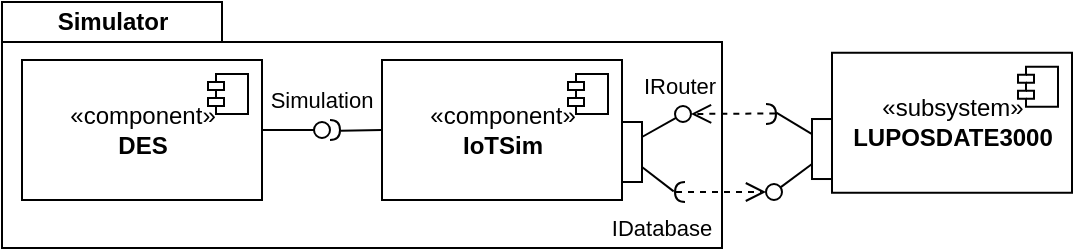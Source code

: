 <mxfile version="14.5.1" type="device" pages="4"><diagram id="QchpFLUET29khB4tydZ0" name="cmp"><mxGraphModel dx="1038" dy="-220" grid="1" gridSize="10" guides="1" tooltips="1" connect="1" arrows="1" fold="1" page="1" pageScale="1" pageWidth="1169" pageHeight="827" math="0" shadow="0"><root><mxCell id="0"/><mxCell id="1" parent="0"/><mxCell id="oQ5P5hAh44CUON_gWv57-53" value="Simulator" style="shape=folder;fontStyle=1;tabWidth=110;tabHeight=20;tabPosition=left;html=1;boundedLbl=1;labelInHeader=1;container=1;collapsible=0;recursiveResize=0;" parent="1" vertex="1"><mxGeometry x="50" y="827" width="360" height="123" as="geometry"/></mxCell><mxCell id="oQ5P5hAh44CUON_gWv57-13" value="«component»&lt;br&gt;&lt;b&gt;DES&lt;/b&gt;" style="html=1;dropTarget=0;" parent="oQ5P5hAh44CUON_gWv57-53" vertex="1"><mxGeometry x="10" y="29" width="120" height="70" as="geometry"/></mxCell><mxCell id="oQ5P5hAh44CUON_gWv57-14" value="" style="shape=module;jettyWidth=8;jettyHeight=4;" parent="oQ5P5hAh44CUON_gWv57-13" vertex="1"><mxGeometry x="1" width="20" height="20" relative="1" as="geometry"><mxPoint x="-27" y="7" as="offset"/></mxGeometry></mxCell><mxCell id="oQ5P5hAh44CUON_gWv57-48" value="" style="ellipse;html=1;fontSize=11;align=center;fillColor=none;points=[];aspect=fixed;resizable=0;verticalAlign=bottom;labelPosition=center;verticalLabelPosition=top;flipH=1;" parent="oQ5P5hAh44CUON_gWv57-53" vertex="1"><mxGeometry x="156" y="60" width="8" height="8" as="geometry"/></mxCell><mxCell id="oQ5P5hAh44CUON_gWv57-47" value="" style="endArrow=none;html=1;rounded=0;align=center;verticalAlign=top;endFill=0;labelBackgroundColor=none;endSize=2;fontSize=11;" parent="oQ5P5hAh44CUON_gWv57-53" source="oQ5P5hAh44CUON_gWv57-13" target="oQ5P5hAh44CUON_gWv57-48" edge="1"><mxGeometry relative="1" as="geometry"><mxPoint x="350" y="423" as="sourcePoint"/></mxGeometry></mxCell><mxCell id="oQ5P5hAh44CUON_gWv57-51" value="" style="shape=requiredInterface;html=1;fontSize=11;align=center;fillColor=none;points=[];aspect=fixed;resizable=0;verticalAlign=bottom;labelPosition=center;verticalLabelPosition=top;flipH=1;rotation=-180;" parent="oQ5P5hAh44CUON_gWv57-53" vertex="1"><mxGeometry x="164" y="59" width="5" height="10" as="geometry"/></mxCell><mxCell id="oQ5P5hAh44CUON_gWv57-50" value="" style="endArrow=none;html=1;rounded=0;align=center;verticalAlign=top;endFill=0;labelBackgroundColor=none;endSize=2;fontSize=11;exitX=0;exitY=0.5;exitDx=0;exitDy=0;entryX=1.067;entryY=0.467;entryDx=0;entryDy=0;entryPerimeter=0;" parent="oQ5P5hAh44CUON_gWv57-53" source="oQ5P5hAh44CUON_gWv57-15" target="oQ5P5hAh44CUON_gWv57-51" edge="1"><mxGeometry relative="1" as="geometry"><mxPoint x="320" y="503" as="sourcePoint"/><mxPoint x="190" y="296" as="targetPoint"/></mxGeometry></mxCell><mxCell id="oQ5P5hAh44CUON_gWv57-28" value="Simulation" style="text;html=1;strokeColor=none;fillColor=none;align=center;verticalAlign=middle;whiteSpace=wrap;rounded=0;fontSize=11;" parent="oQ5P5hAh44CUON_gWv57-53" vertex="1"><mxGeometry x="140" y="39" width="40" height="20" as="geometry"/></mxCell><mxCell id="oQ5P5hAh44CUON_gWv57-45" value="" style="group" parent="oQ5P5hAh44CUON_gWv57-53" vertex="1" connectable="0"><mxGeometry x="190" y="29" width="130" height="70" as="geometry"/></mxCell><mxCell id="oQ5P5hAh44CUON_gWv57-15" value="«component»&lt;br&gt;&lt;b&gt;IoTSim&lt;/b&gt;" style="html=1;dropTarget=0;" parent="oQ5P5hAh44CUON_gWv57-45" vertex="1"><mxGeometry width="120" height="70" as="geometry"/></mxCell><mxCell id="oQ5P5hAh44CUON_gWv57-16" value="" style="shape=module;jettyWidth=8;jettyHeight=4;" parent="oQ5P5hAh44CUON_gWv57-15" vertex="1"><mxGeometry x="1" width="20" height="20" relative="1" as="geometry"><mxPoint x="-27" y="7" as="offset"/></mxGeometry></mxCell><mxCell id="oQ5P5hAh44CUON_gWv57-63" value="" style="fontStyle=0;labelPosition=right;verticalLabelPosition=middle;align=left;verticalAlign=middle;spacingLeft=2;fontSize=11;" parent="oQ5P5hAh44CUON_gWv57-53" vertex="1"><mxGeometry x="310" y="60" width="10" height="30" as="geometry"/></mxCell><mxCell id="oQ5P5hAh44CUON_gWv57-56" value="" style="ellipse;html=1;fontSize=11;align=center;fillColor=none;points=[];aspect=fixed;resizable=0;verticalAlign=bottom;labelPosition=center;verticalLabelPosition=top;flipH=1;" parent="oQ5P5hAh44CUON_gWv57-53" vertex="1"><mxGeometry x="336.5" y="52" width="8" height="8" as="geometry"/></mxCell><mxCell id="oQ5P5hAh44CUON_gWv57-55" value="" style="endArrow=none;html=1;rounded=0;align=center;verticalAlign=top;endFill=0;labelBackgroundColor=none;endSize=2;fontSize=11;exitX=1;exitY=0.25;exitDx=0;exitDy=0;" parent="oQ5P5hAh44CUON_gWv57-53" source="oQ5P5hAh44CUON_gWv57-63" target="oQ5P5hAh44CUON_gWv57-56" edge="1"><mxGeometry relative="1" as="geometry"><mxPoint x="280" y="183" as="sourcePoint"/><mxPoint x="340" y="183" as="targetPoint"/></mxGeometry></mxCell><mxCell id="oQ5P5hAh44CUON_gWv57-61" value="" style="shape=requiredInterface;html=1;fontSize=11;align=center;fillColor=none;points=[];aspect=fixed;resizable=0;verticalAlign=bottom;labelPosition=center;verticalLabelPosition=top;flipH=1;rotation=0;" parent="oQ5P5hAh44CUON_gWv57-53" vertex="1"><mxGeometry x="336.5" y="90" width="5" height="10" as="geometry"/></mxCell><mxCell id="oQ5P5hAh44CUON_gWv57-60" value="" style="endArrow=none;html=1;rounded=0;align=center;verticalAlign=top;endFill=0;labelBackgroundColor=none;endSize=2;fontSize=11;entryX=1;entryY=0.75;entryDx=0;entryDy=0;exitX=1.133;exitY=0.467;exitDx=0;exitDy=0;exitPerimeter=0;" parent="oQ5P5hAh44CUON_gWv57-53" source="oQ5P5hAh44CUON_gWv57-61" target="oQ5P5hAh44CUON_gWv57-63" edge="1"><mxGeometry relative="1" as="geometry"><mxPoint x="270" y="203" as="sourcePoint"/><mxPoint x="219.995" y="193.33" as="targetPoint"/></mxGeometry></mxCell><mxCell id="oQ5P5hAh44CUON_gWv57-62" value="IDatabase" style="text;html=1;strokeColor=none;fillColor=none;align=center;verticalAlign=middle;whiteSpace=wrap;rounded=0;fontSize=11;" parent="oQ5P5hAh44CUON_gWv57-53" vertex="1"><mxGeometry x="310" y="103" width="40" height="20" as="geometry"/></mxCell><mxCell id="oQ5P5hAh44CUON_gWv57-59" value="IRouter" style="text;html=1;strokeColor=none;fillColor=none;align=center;verticalAlign=middle;whiteSpace=wrap;rounded=0;fontSize=11;" parent="oQ5P5hAh44CUON_gWv57-53" vertex="1"><mxGeometry x="319" y="32" width="40" height="20" as="geometry"/></mxCell><mxCell id="oQ5P5hAh44CUON_gWv57-57" value="" style="endArrow=none;html=1;rounded=0;align=center;verticalAlign=top;endFill=0;labelBackgroundColor=none;endSize=2;fontSize=11;entryX=0;entryY=0.75;entryDx=0;entryDy=0;" parent="1" source="oQ5P5hAh44CUON_gWv57-58" target="oQ5P5hAh44CUON_gWv57-64" edge="1"><mxGeometry relative="1" as="geometry"><mxPoint x="360" y="1020" as="sourcePoint"/><mxPoint x="450" y="970" as="targetPoint"/></mxGeometry></mxCell><mxCell id="oQ5P5hAh44CUON_gWv57-58" value="" style="ellipse;html=1;fontSize=11;align=center;fillColor=none;points=[];aspect=fixed;resizable=0;verticalAlign=bottom;labelPosition=center;verticalLabelPosition=top;flipH=1;" parent="1" vertex="1"><mxGeometry x="432" y="918" width="8" height="8" as="geometry"/></mxCell><mxCell id="oQ5P5hAh44CUON_gWv57-65" value="" style="endArrow=none;html=1;rounded=0;align=center;verticalAlign=top;endFill=0;labelBackgroundColor=none;endSize=2;fontSize=11;entryX=1.033;entryY=0.567;entryDx=0;entryDy=0;entryPerimeter=0;exitX=0;exitY=0.25;exitDx=0;exitDy=0;" parent="1" source="oQ5P5hAh44CUON_gWv57-64" target="oQ5P5hAh44CUON_gWv57-66" edge="1"><mxGeometry relative="1" as="geometry"><mxPoint x="440" y="970" as="sourcePoint"/><mxPoint x="370" y="1000" as="targetPoint"/></mxGeometry></mxCell><mxCell id="oQ5P5hAh44CUON_gWv57-66" value="" style="shape=requiredInterface;html=1;fontSize=11;align=center;fillColor=none;points=[];aspect=fixed;resizable=0;verticalAlign=bottom;labelPosition=center;verticalLabelPosition=top;flipH=1;rotation=-180;" parent="1" vertex="1"><mxGeometry x="432" y="878" width="5" height="10" as="geometry"/></mxCell><mxCell id="oQ5P5hAh44CUON_gWv57-67" value="" style="group" parent="1" vertex="1" connectable="0"><mxGeometry x="455" y="841.13" width="130" height="81.25" as="geometry"/></mxCell><mxCell id="oQ5P5hAh44CUON_gWv57-36" value="" style="group" parent="oQ5P5hAh44CUON_gWv57-67" vertex="1" connectable="0"><mxGeometry x="10" width="120" height="81.25" as="geometry"/></mxCell><mxCell id="oQ5P5hAh44CUON_gWv57-17" value="«subsystem»&lt;br&gt;&lt;b&gt;LUPOSDATE3000&lt;/b&gt;" style="html=1;dropTarget=0;" parent="oQ5P5hAh44CUON_gWv57-36" vertex="1"><mxGeometry y="11.25" width="120" height="70" as="geometry"/></mxCell><mxCell id="oQ5P5hAh44CUON_gWv57-18" value="" style="shape=module;jettyWidth=8;jettyHeight=4;" parent="oQ5P5hAh44CUON_gWv57-17" vertex="1"><mxGeometry x="1" width="20" height="20" relative="1" as="geometry"><mxPoint x="-27" y="7" as="offset"/></mxGeometry></mxCell><mxCell id="oQ5P5hAh44CUON_gWv57-64" value="" style="fontStyle=0;labelPosition=right;verticalLabelPosition=middle;align=left;verticalAlign=middle;spacingLeft=2;fontSize=11;" parent="oQ5P5hAh44CUON_gWv57-67" vertex="1"><mxGeometry y="44.38" width="10" height="30" as="geometry"/></mxCell><mxCell id="oQ5P5hAh44CUON_gWv57-68" value="" style="endArrow=open;startArrow=none;endFill=0;startFill=0;endSize=8;html=1;verticalAlign=bottom;dashed=1;labelBackgroundColor=none;fontSize=11;exitX=0.9;exitY=0.5;exitDx=0;exitDy=0;exitPerimeter=0;" parent="1" source="oQ5P5hAh44CUON_gWv57-61" target="oQ5P5hAh44CUON_gWv57-58" edge="1"><mxGeometry width="160" relative="1" as="geometry"><mxPoint x="240" y="1020" as="sourcePoint"/><mxPoint x="400" y="1020" as="targetPoint"/></mxGeometry></mxCell><mxCell id="oQ5P5hAh44CUON_gWv57-69" value="" style="endArrow=open;startArrow=none;endFill=0;startFill=0;endSize=8;html=1;verticalAlign=bottom;dashed=1;labelBackgroundColor=none;fontSize=11;exitX=0.933;exitY=0.529;exitDx=0;exitDy=0;exitPerimeter=0;" parent="1" source="oQ5P5hAh44CUON_gWv57-66" target="oQ5P5hAh44CUON_gWv57-56" edge="1"><mxGeometry width="160" relative="1" as="geometry"><mxPoint x="423.49" y="970" as="sourcePoint"/><mxPoint x="480.0" y="974.093" as="targetPoint"/></mxGeometry></mxCell></root></mxGraphModel></diagram><diagram id="qkxfb0pLZsv2mnBf2z91" name="des"><mxGraphModel dx="1038" dy="-220" grid="1" gridSize="10" guides="1" tooltips="1" connect="1" arrows="1" fold="1" page="1" pageScale="1" pageWidth="1169" pageHeight="827" math="0" shadow="0"><root><mxCell id="jiPo__ZZ9lZ0LDv0sVTD-0"/><mxCell id="jiPo__ZZ9lZ0LDv0sVTD-1" parent="jiPo__ZZ9lZ0LDv0sVTD-0"/><mxCell id="i9eDty4R-dp7iqJkSKi2-0" value="" style="group" vertex="1" connectable="0" parent="jiPo__ZZ9lZ0LDv0sVTD-1"><mxGeometry y="1070" width="590" height="350" as="geometry"/></mxCell><mxCell id="KXRX7j5Zg4ujGbEyIKqa-1" value="core" style="shape=folder;fontStyle=1;tabWidth=110;tabHeight=20;tabPosition=left;html=1;boundedLbl=1;labelInHeader=1;container=0;collapsible=0;recursiveResize=0;fontSize=10;" parent="i9eDty4R-dp7iqJkSKi2-0" vertex="1"><mxGeometry width="590" height="350" as="geometry"/></mxCell><mxCell id="KXRX7j5Zg4ujGbEyIKqa-2" value="&lt;p style=&quot;margin: 4px 0px 0px ; text-align: center ; font-size: 10px&quot;&gt;&lt;b style=&quot;font-size: 10px&quot;&gt;Simulation&lt;/b&gt;&lt;/p&gt;&lt;hr style=&quot;font-size: 10px&quot;&gt;&lt;p style=&quot;margin: 0px 0px 0px 4px&quot;&gt;clock: Long&lt;/p&gt;&lt;p style=&quot;margin: 0px 0px 0px 4px&quot;&gt;maxClock: Long&lt;/p&gt;&lt;p style=&quot;margin: 0px 0px 0px 4px&quot;&gt;steadyClock: Long&lt;/p&gt;&lt;hr id=&quot;null&quot;&gt;&lt;p style=&quot;margin: 0px 0px 0px 4px&quot;&gt;&lt;span&gt;&amp;lt;&amp;lt;constructor&amp;gt;&amp;gt; Simulation(entities: List&amp;lt;Entity&amp;gt;)&lt;/span&gt;&lt;br&gt;&lt;/p&gt;&lt;p style=&quot;margin: 0px 0px 0px 4px&quot;&gt;startSimulation()&lt;/p&gt;&lt;p style=&quot;margin: 0px 0px 0px 4px&quot;&gt;endSimulation()&lt;/p&gt;" style="verticalAlign=top;align=left;overflow=fill;fontSize=10;fontFamily=Helvetica;html=1;" parent="i9eDty4R-dp7iqJkSKi2-0" vertex="1"><mxGeometry x="165.36" y="30.19" width="237.86" height="119.81" as="geometry"/></mxCell><mxCell id="KXRX7j5Zg4ujGbEyIKqa-3" value="&lt;p style=&quot;margin: 4px 0px 0px ; text-align: center ; font-size: 10px&quot;&gt;&lt;b style=&quot;font-size: 10px&quot;&gt;EventPriorityQueue&lt;/b&gt;&lt;/p&gt;&lt;p style=&quot;margin: 0px 0px 0px 4px ; font-size: 10px&quot;&gt;&lt;br style=&quot;font-size: 10px&quot;&gt;&lt;/p&gt;" style="verticalAlign=top;align=left;overflow=fill;fontSize=10;fontFamily=Helvetica;html=1;" parent="i9eDty4R-dp7iqJkSKi2-0" vertex="1"><mxGeometry x="473.8" y="75.49" width="103.8" height="29.22" as="geometry"/></mxCell><mxCell id="KXRX7j5Zg4ujGbEyIKqa-4" value="" style="endArrow=open;shadow=0;strokeWidth=1;rounded=0;endFill=1;elbow=vertical;fontSize=10;" parent="i9eDty4R-dp7iqJkSKi2-0" source="KXRX7j5Zg4ujGbEyIKqa-2" target="KXRX7j5Zg4ujGbEyIKqa-3" edge="1"><mxGeometry y="-20" as="geometry"><mxPoint x="400" y="153.915" as="sourcePoint"/><mxPoint x="552.381" y="78.037" as="targetPoint"/><mxPoint x="-40" y="32" as="offset"/></mxGeometry></mxCell><mxCell id="KXRX7j5Zg4ujGbEyIKqa-5" value="1" style="text;html=1;resizable=0;points=[];;align=center;verticalAlign=middle;labelBackgroundColor=none;rounded=0;shadow=0;strokeWidth=1;fontSize=10;" parent="KXRX7j5Zg4ujGbEyIKqa-4" vertex="1" connectable="0"><mxGeometry x="0.5" y="49" relative="1" as="geometry"><mxPoint x="4.71" y="63.71" as="offset"/></mxGeometry></mxCell><mxCell id="KXRX7j5Zg4ujGbEyIKqa-6" value="&lt;p style=&quot;margin: 4px 0px 0px ; text-align: center ; font-size: 10px&quot;&gt;&lt;i style=&quot;font-size: 10px&quot;&gt;&amp;lt;&amp;lt;dataClass&amp;gt;&amp;gt;&lt;/i&gt;&lt;br style=&quot;font-size: 10px&quot;&gt;&lt;b style=&quot;font-size: 10px&quot;&gt;Event&lt;/b&gt;&lt;/p&gt;&lt;hr style=&quot;font-size: 10px&quot;&gt;&lt;p style=&quot;margin: 0px 0px 0px 4px ; font-size: 10px&quot;&gt;eventNumber: Int&lt;/p&gt;&lt;p style=&quot;margin: 0px 0px 0px 4px ; font-size: 10px&quot;&gt;occurenceTime: Long&lt;/p&gt;&lt;p style=&quot;margin: 0px 0px 0px 4px ; font-size: 10px&quot;&gt;data: Any&lt;br style=&quot;font-size: 10px&quot;&gt;&lt;/p&gt;" style="verticalAlign=top;align=left;overflow=fill;fontSize=10;fontFamily=Helvetica;html=1;" parent="i9eDty4R-dp7iqJkSKi2-0" vertex="1"><mxGeometry x="470.7" y="253.92" width="110" height="76.08" as="geometry"/></mxCell><mxCell id="KXRX7j5Zg4ujGbEyIKqa-7" value="" style="endArrow=open;shadow=0;strokeWidth=1;rounded=0;endFill=1;elbow=vertical;fontSize=10;" parent="i9eDty4R-dp7iqJkSKi2-0" source="KXRX7j5Zg4ujGbEyIKqa-3" target="KXRX7j5Zg4ujGbEyIKqa-6" edge="1"><mxGeometry y="-20" as="geometry"><mxPoint x="590.476" y="46.667" as="sourcePoint"/><mxPoint x="590.476" y="144.706" as="targetPoint"/><mxPoint x="-40" y="32" as="offset"/></mxGeometry></mxCell><mxCell id="KXRX7j5Zg4ujGbEyIKqa-8" value="*&amp;nbsp;&amp;nbsp;" style="text;html=1;resizable=0;points=[];;align=center;verticalAlign=middle;labelBackgroundColor=none;rounded=0;shadow=0;strokeWidth=1;fontSize=10;" parent="KXRX7j5Zg4ujGbEyIKqa-7" vertex="1" connectable="0"><mxGeometry x="0.5" y="49" relative="1" as="geometry"><mxPoint x="-39.78" y="22.95" as="offset"/></mxGeometry></mxCell><mxCell id="KXRX7j5Zg4ujGbEyIKqa-9" value="&lt;p style=&quot;margin: 4px 0px 0px; text-align: center; font-size: 10px;&quot;&gt;&lt;i style=&quot;font-size: 10px;&quot;&gt;&amp;lt;&amp;lt;Interface&amp;gt;&amp;gt;&lt;/i&gt;&lt;br style=&quot;font-size: 10px;&quot;&gt;&lt;b style=&quot;font-size: 10px;&quot;&gt;ISimulationLifeCycle&lt;/b&gt;&lt;/p&gt;&lt;hr style=&quot;font-size: 10px;&quot;&gt;&lt;p style=&quot;margin: 0px 0px 0px 4px; font-size: 10px;&quot;&gt;onStartUp()&lt;br style=&quot;font-size: 10px;&quot;&gt;&lt;/p&gt;&lt;p style=&quot;margin: 0px 0px 0px 4px; font-size: 10px;&quot;&gt;onSteadyState()&lt;/p&gt;&lt;p style=&quot;margin: 0px 0px 0px 4px; font-size: 10px;&quot;&gt;onShutDown()&lt;/p&gt;&lt;p style=&quot;margin: 0px 0px 0px 4px; font-size: 10px;&quot;&gt;&lt;br style=&quot;font-size: 10px;&quot;&gt;&lt;/p&gt;" style="verticalAlign=top;align=left;overflow=fill;fontSize=10;fontFamily=Helvetica;html=1;" parent="i9eDty4R-dp7iqJkSKi2-0" vertex="1"><mxGeometry x="10" y="128" width="110.95" height="84.32" as="geometry"/></mxCell><mxCell id="KXRX7j5Zg4ujGbEyIKqa-10" value="" style="endArrow=open;shadow=0;strokeWidth=1;rounded=0;endFill=1;elbow=vertical;fontSize=10;startArrow=none;startFill=0;" parent="i9eDty4R-dp7iqJkSKi2-0" source="KXRX7j5Zg4ujGbEyIKqa-2" target="KXRX7j5Zg4ujGbEyIKqa-9" edge="1"><mxGeometry y="-20" as="geometry"><mxPoint x="238.095" y="298.249" as="sourcePoint"/><mxPoint x="340" y="293.727" as="targetPoint"/><mxPoint x="-40" y="32" as="offset"/></mxGeometry></mxCell><mxCell id="KXRX7j5Zg4ujGbEyIKqa-11" value="1&amp;nbsp;" style="text;html=1;resizable=0;points=[];;align=center;verticalAlign=middle;labelBackgroundColor=none;rounded=0;shadow=0;strokeWidth=1;fontSize=10;" parent="KXRX7j5Zg4ujGbEyIKqa-10" vertex="1" connectable="0"><mxGeometry x="0.5" y="49" relative="1" as="geometry"><mxPoint x="-20.89" y="-30.38" as="offset"/></mxGeometry></mxCell><mxCell id="KXRX7j5Zg4ujGbEyIKqa-12" value="&lt;p style=&quot;margin: 4px 0px 0px ; text-align: center ; font-size: 10px&quot;&gt;&lt;b style=&quot;font-size: 10px&quot;&gt;Entity&lt;/b&gt;&lt;br style=&quot;font-size: 10px&quot;&gt;{abstract}&lt;/p&gt;&lt;hr style=&quot;font-size: 10px&quot;&gt;&lt;p style=&quot;margin: 0px 0px 0px 4px ; font-size: 10px&quot;&gt;&lt;i style=&quot;font-size: 10px&quot;&gt;# onEvent(source: Entity, data: Any)&lt;/i&gt;&lt;/p&gt;&lt;p style=&quot;margin: 0px 0px 0px 4px ; font-size: 10px&quot;&gt;# scheduleEvent(dest: Entity, data: Any, delay: Long)&lt;/p&gt;&lt;p style=&quot;margin: 0px 0px 0px 4px ; font-size: 10px&quot;&gt;# setTimer(time: Long, callback: ITimer)&lt;/p&gt;&lt;p style=&quot;margin: 0px 0px 0px 4px ; font-size: 10px&quot;&gt;# terminate()&lt;/p&gt;" style="verticalAlign=top;align=left;overflow=fill;fontSize=10;fontFamily=Helvetica;html=1;" parent="i9eDty4R-dp7iqJkSKi2-0" vertex="1"><mxGeometry x="165.36" y="234.12" width="240" height="95.88" as="geometry"/></mxCell><mxCell id="KXRX7j5Zg4ujGbEyIKqa-13" value="" style="endArrow=open;shadow=0;strokeWidth=1;rounded=0;endFill=1;elbow=vertical;startArrow=open;startFill=0;fontSize=10;" parent="i9eDty4R-dp7iqJkSKi2-0" source="KXRX7j5Zg4ujGbEyIKqa-2" target="KXRX7j5Zg4ujGbEyIKqa-12" edge="1"><mxGeometry y="-20" as="geometry"><mxPoint x="495.238" y="166.275" as="sourcePoint"/><mxPoint x="284" y="234" as="targetPoint"/><mxPoint x="-40" y="32" as="offset"/></mxGeometry></mxCell><mxCell id="KXRX7j5Zg4ujGbEyIKqa-14" value="*" style="text;html=1;resizable=0;points=[];;align=center;verticalAlign=middle;labelBackgroundColor=none;rounded=0;shadow=0;strokeWidth=1;fontSize=10;" parent="KXRX7j5Zg4ujGbEyIKqa-13" vertex="1" connectable="0"><mxGeometry x="0.5" y="49" relative="1" as="geometry"><mxPoint x="-38.29" y="7" as="offset"/></mxGeometry></mxCell><mxCell id="KXRX7j5Zg4ujGbEyIKqa-15" value="" style="endArrow=block;endSize=16;endFill=0;html=1;fontSize=10;" parent="i9eDty4R-dp7iqJkSKi2-0" source="KXRX7j5Zg4ujGbEyIKqa-12" target="KXRX7j5Zg4ujGbEyIKqa-9" edge="1"><mxGeometry y="-20" width="152.381" as="geometry"><mxPoint x="333.333" y="489.804" as="sourcePoint"/><mxPoint x="485.714" y="489.804" as="targetPoint"/><mxPoint x="-70" y="41" as="offset"/></mxGeometry></mxCell><mxCell id="KXRX7j5Zg4ujGbEyIKqa-16" value="" style="endArrow=open;shadow=0;strokeWidth=1;rounded=0;endFill=0;elbow=vertical;entryX=1;entryY=0.25;entryDx=0;entryDy=0;fontSize=10;" parent="i9eDty4R-dp7iqJkSKi2-0" source="KXRX7j5Zg4ujGbEyIKqa-6" target="KXRX7j5Zg4ujGbEyIKqa-12" edge="1"><mxGeometry y="-20" as="geometry"><mxPoint x="657.143" y="173.464" as="sourcePoint"/><mxPoint x="504.762" y="156.471" as="targetPoint"/><mxPoint x="-40" y="32" as="offset"/></mxGeometry></mxCell><mxCell id="KXRX7j5Zg4ujGbEyIKqa-17" value="1 source" style="text;html=1;resizable=0;points=[];;align=center;verticalAlign=middle;labelBackgroundColor=none;rounded=0;shadow=0;strokeWidth=1;fontSize=10;" parent="KXRX7j5Zg4ujGbEyIKqa-16" vertex="1" connectable="0"><mxGeometry x="0.5" y="49" relative="1" as="geometry"><mxPoint x="21.5" y="-62.78" as="offset"/></mxGeometry></mxCell><mxCell id="KXRX7j5Zg4ujGbEyIKqa-18" value="" style="endArrow=open;shadow=0;strokeWidth=1;rounded=0;endFill=1;elbow=vertical;entryX=1;entryY=0.75;entryDx=0;entryDy=0;fontSize=10;" parent="i9eDty4R-dp7iqJkSKi2-0" source="KXRX7j5Zg4ujGbEyIKqa-6" target="KXRX7j5Zg4ujGbEyIKqa-12" edge="1"><mxGeometry y="-20" as="geometry"><mxPoint x="705.124" y="401.569" as="sourcePoint"/><mxPoint x="552.381" y="412.42" as="targetPoint"/><mxPoint x="-40" y="32" as="offset"/></mxGeometry></mxCell><mxCell id="KXRX7j5Zg4ujGbEyIKqa-19" value="1 destination" style="text;html=1;resizable=0;points=[];;align=center;verticalAlign=middle;labelBackgroundColor=none;rounded=0;shadow=0;strokeWidth=1;fontSize=10;" parent="KXRX7j5Zg4ujGbEyIKqa-18" vertex="1" connectable="0"><mxGeometry x="0.5" y="49" relative="1" as="geometry"><mxPoint x="7.34" y="-36.73" as="offset"/></mxGeometry></mxCell><mxCell id="KXRX7j5Zg4ujGbEyIKqa-20" value="&lt;p style=&quot;margin: 4px 0px 0px; text-align: center; font-size: 10px;&quot;&gt;&lt;i style=&quot;font-size: 10px;&quot;&gt;&amp;lt;&amp;lt;Interface&amp;gt;&amp;gt;&lt;/i&gt;&lt;br style=&quot;font-size: 10px;&quot;&gt;&lt;b style=&quot;font-size: 10px;&quot;&gt;ITimer&lt;/b&gt;&lt;/p&gt;&lt;hr style=&quot;font-size: 10px;&quot;&gt;&lt;p style=&quot;margin: 0px 0px 0px 4px; font-size: 10px;&quot;&gt;onTimerExpired()&lt;/p&gt;&lt;p style=&quot;margin: 0px 0px 0px 4px; font-size: 10px;&quot;&gt;&lt;br style=&quot;font-size: 10px;&quot;&gt;&lt;/p&gt;" style="verticalAlign=top;align=left;overflow=fill;fontSize=10;fontFamily=Helvetica;html=1;" parent="i9eDty4R-dp7iqJkSKi2-0" vertex="1"><mxGeometry x="10" y="270" width="90.95" height="60" as="geometry"/></mxCell><mxCell id="KXRX7j5Zg4ujGbEyIKqa-21" value="&amp;lt;&amp;lt;call&amp;gt;&amp;gt;" style="endArrow=open;endSize=6;dashed=1;html=1;fontSize=10;rounded=0;endFill=0;" parent="i9eDty4R-dp7iqJkSKi2-0" source="KXRX7j5Zg4ujGbEyIKqa-12" target="KXRX7j5Zg4ujGbEyIKqa-20" edge="1"><mxGeometry y="-20" width="152.381" as="geometry"><mxPoint x="266.667" y="510" as="sourcePoint"/><mxPoint x="160" y="390" as="targetPoint"/></mxGeometry></mxCell><mxCell id="KXRX7j5Zg4ujGbEyIKqa-22" value="1" style="text;html=1;resizable=0;points=[];;align=center;verticalAlign=middle;labelBackgroundColor=none;rounded=0;shadow=0;strokeWidth=1;fontSize=10;" parent="i9eDty4R-dp7iqJkSKi2-0" vertex="1" connectable="0"><mxGeometry x="329.997" y="160.002" as="geometry"><mxPoint x="-38" y="1" as="offset"/></mxGeometry></mxCell></root></mxGraphModel></diagram><diagram id="jkLiRcgxhZ2eM8uodou5" name="architecture"><mxGraphModel dx="1038" dy="-220" grid="1" gridSize="10" guides="1" tooltips="1" connect="1" arrows="1" fold="1" page="1" pageScale="1" pageWidth="1169" pageHeight="827" math="0" shadow="0"><root><mxCell id="qKUyro44nDFGYvT4i7cD-0"/><mxCell id="qKUyro44nDFGYvT4i7cD-1" parent="qKUyro44nDFGYvT4i7cD-0"/><mxCell id="QQHX9o7uPssc7kkJC_-B-0" value="luposdate3000" style="shape=folder;fontStyle=1;tabWidth=85;tabHeight=20;tabPosition=left;html=1;boundedLbl=1;labelInHeader=1;container=0;collapsible=0;recursiveResize=0;fontSize=10;" parent="qKUyro44nDFGYvT4i7cD-1" vertex="1"><mxGeometry x="550" y="1150" width="130" height="140" as="geometry"/></mxCell><mxCell id="jOR5al9QwM5ryOezX4hw-0" value="simulator" style="shape=folder;fontStyle=1;tabWidth=85;tabHeight=20;tabPosition=left;html=1;boundedLbl=1;labelInHeader=1;container=0;collapsible=0;recursiveResize=0;fontSize=10;" parent="qKUyro44nDFGYvT4i7cD-1" vertex="1"><mxGeometry x="70" y="1150" width="415" height="140" as="geometry"/></mxCell><mxCell id="jOR5al9QwM5ryOezX4hw-1" value="core" style="shape=folder;fontStyle=1;tabWidth=50;tabHeight=20;tabPosition=left;html=1;boundedLbl=1;labelInHeader=1;container=0;collapsible=0;recursiveResize=0;fontSize=10;" parent="qKUyro44nDFGYvT4i7cD-1" vertex="1"><mxGeometry x="80" y="1200" width="70" height="60" as="geometry"/></mxCell><mxCell id="jOR5al9QwM5ryOezX4hw-2" value="iot" style="shape=folder;fontStyle=1;tabWidth=50;tabHeight=19;tabPosition=left;html=1;boundedLbl=1;labelInHeader=1;container=0;collapsible=0;recursiveResize=0;fontSize=10;" parent="qKUyro44nDFGYvT4i7cD-1" vertex="1"><mxGeometry x="230" y="1200" width="70" height="60" as="geometry"/></mxCell><mxCell id="jOR5al9QwM5ryOezX4hw-3" value="db" style="shape=folder;fontStyle=1;tabWidth=50;tabHeight=20;tabPosition=left;html=1;boundedLbl=1;labelInHeader=1;container=0;collapsible=0;recursiveResize=0;fontSize=10;" parent="qKUyro44nDFGYvT4i7cD-1" vertex="1"><mxGeometry x="380" y="1200" width="70" height="60" as="geometry"/></mxCell><mxCell id="jOR5al9QwM5ryOezX4hw-4" value="&amp;lt;&amp;lt;access&amp;gt;&amp;gt;" style="html=1;verticalAlign=bottom;labelBackgroundColor=none;endArrow=open;endFill=0;dashed=1;endSize=10;" parent="qKUyro44nDFGYvT4i7cD-1" source="jOR5al9QwM5ryOezX4hw-2" target="jOR5al9QwM5ryOezX4hw-1" edge="1"><mxGeometry y="20" width="160" relative="1" as="geometry"><mxPoint x="190" y="1310" as="sourcePoint"/><mxPoint x="350" y="1310" as="targetPoint"/><mxPoint as="offset"/></mxGeometry></mxCell><mxCell id="jOR5al9QwM5ryOezX4hw-5" value="&amp;lt;&amp;lt;access&amp;gt;&amp;gt;" style="html=1;verticalAlign=bottom;labelBackgroundColor=none;endArrow=open;endFill=0;dashed=1;endSize=10;" parent="qKUyro44nDFGYvT4i7cD-1" source="jOR5al9QwM5ryOezX4hw-2" target="jOR5al9QwM5ryOezX4hw-3" edge="1"><mxGeometry y="-20" width="160" relative="1" as="geometry"><mxPoint x="320" y="1330" as="sourcePoint"/><mxPoint x="250" y="1330.636" as="targetPoint"/><mxPoint as="offset"/></mxGeometry></mxCell><mxCell id="jOR5al9QwM5ryOezX4hw-6" value="&amp;lt;&amp;lt;access&amp;gt;&amp;gt;" style="html=1;verticalAlign=bottom;labelBackgroundColor=none;endArrow=open;endFill=0;dashed=1;endSize=10;exitX=0;exitY=0;exitDx=0;exitDy=50;exitPerimeter=0;" parent="qKUyro44nDFGYvT4i7cD-1" source="QQHX9o7uPssc7kkJC_-B-0" edge="1"><mxGeometry x="0.186" y="-3" width="160" relative="1" as="geometry"><mxPoint x="405" y="1330" as="sourcePoint"/><mxPoint x="450" y="1230" as="targetPoint"/><mxPoint as="offset"/></mxGeometry></mxCell><mxCell id="jOR5al9QwM5ryOezX4hw-8" value="&amp;lt;&amp;lt;access&amp;gt;&amp;gt;" style="html=1;verticalAlign=bottom;labelBackgroundColor=none;endArrow=open;endFill=0;dashed=1;endSize=10;entryX=0;entryY=0;entryDx=0;entryDy=110;entryPerimeter=0;exitX=0;exitY=0;exitDx=70;exitDy=50;exitPerimeter=0;" parent="qKUyro44nDFGYvT4i7cD-1" source="jOR5al9QwM5ryOezX4hw-3" target="QQHX9o7uPssc7kkJC_-B-0" edge="1"><mxGeometry x="-0.111" y="-20" width="160" relative="1" as="geometry"><mxPoint x="485" y="1360" as="sourcePoint"/><mxPoint x="395" y="1360" as="targetPoint"/><mxPoint as="offset"/></mxGeometry></mxCell></root></mxGraphModel></diagram><diagram id="SbJUGOicUrpnCg0REWd3" name="Seite-4"><mxGraphModel dx="1999" dy="-341" grid="1" gridSize="10" guides="1" tooltips="1" connect="1" arrows="1" fold="1" page="1" pageScale="1" pageWidth="1169" pageHeight="827" math="0" shadow="0"><root><mxCell id="Anh-4_-YGA_vtjksneqx-0"/><mxCell id="Anh-4_-YGA_vtjksneqx-1" parent="Anh-4_-YGA_vtjksneqx-0"/><mxCell id="4pXlK166oanedp1RXW6f-0" value="db" style="shape=folder;fontStyle=1;tabWidth=50;tabHeight=20;tabPosition=left;html=1;boundedLbl=1;labelInHeader=1;container=0;collapsible=0;recursiveResize=0;fontSize=10;" parent="Anh-4_-YGA_vtjksneqx-1" vertex="1"><mxGeometry x="420" y="1060" width="190" height="270" as="geometry"/></mxCell><mxCell id="4pXlK166oanedp1RXW6f-1" value="dummyImpl" style="shape=folder;fontStyle=1;tabWidth=80;tabHeight=20;tabPosition=left;html=1;boundedLbl=1;labelInHeader=1;container=0;collapsible=0;recursiveResize=0;fontSize=10;" parent="Anh-4_-YGA_vtjksneqx-1" vertex="1"><mxGeometry x="450" y="1102.5" width="110" height="57.5" as="geometry"/></mxCell><mxCell id="4pXlK166oanedp1RXW6f-2" value="luposdate" style="shape=folder;fontStyle=1;tabWidth=80;tabHeight=20;tabPosition=left;html=1;boundedLbl=1;labelInHeader=1;container=0;collapsible=0;recursiveResize=0;fontSize=10;" parent="Anh-4_-YGA_vtjksneqx-1" vertex="1"><mxGeometry x="450" y="1190" width="110" height="60" as="geometry"/></mxCell><mxCell id="4pXlK166oanedp1RXW6f-6" value="" style="group" parent="Anh-4_-YGA_vtjksneqx-1" vertex="1" connectable="0"><mxGeometry x="60" y="1060" width="300" height="270" as="geometry"/></mxCell><mxCell id="Anh-4_-YGA_vtjksneqx-3" value="iot" style="shape=folder;fontStyle=1;tabWidth=85;tabHeight=20;tabPosition=left;html=1;boundedLbl=1;labelInHeader=1;container=0;collapsible=0;recursiveResize=0;fontSize=10;" parent="4pXlK166oanedp1RXW6f-6" vertex="1"><mxGeometry width="300" height="270" as="geometry"/></mxCell><mxCell id="Anh-4_-YGA_vtjksneqx-4" value="config" style="shape=folder;fontStyle=1;tabWidth=50;tabHeight=20;tabPosition=left;html=1;boundedLbl=1;labelInHeader=1;container=0;collapsible=0;recursiveResize=0;fontSize=10;" parent="4pXlK166oanedp1RXW6f-6" vertex="1"><mxGeometry x="200" y="211.541" width="70" height="45" as="geometry"/></mxCell><mxCell id="Anh-4_-YGA_vtjksneqx-6" value="queryProc" style="shape=folder;fontStyle=1;tabWidth=60;tabHeight=18;tabPosition=left;html=1;boundedLbl=1;labelInHeader=1;container=0;collapsible=0;recursiveResize=0;fontSize=10;" parent="4pXlK166oanedp1RXW6f-6" vertex="1"><mxGeometry x="200" y="32.202" width="70" height="45" as="geometry"/></mxCell><mxCell id="Anh-4_-YGA_vtjksneqx-15" value="measure" style="shape=folder;fontStyle=1;tabWidth=50;tabHeight=20;tabPosition=left;html=1;boundedLbl=1;labelInHeader=1;container=0;collapsible=0;recursiveResize=0;fontSize=10;" parent="4pXlK166oanedp1RXW6f-6" vertex="1"><mxGeometry x="200" y="153.578" width="70" height="45" as="geometry"/></mxCell><mxCell id="Anh-4_-YGA_vtjksneqx-16" value="utils" style="shape=folder;fontStyle=1;tabWidth=50;tabHeight=20;tabPosition=left;html=1;boundedLbl=1;labelInHeader=1;container=0;collapsible=0;recursiveResize=0;fontSize=10;" parent="4pXlK166oanedp1RXW6f-6" vertex="1"><mxGeometry x="200" y="91.651" width="70" height="45" as="geometry"/></mxCell><mxCell id="4pXlK166oanedp1RXW6f-5" value="" style="group" parent="4pXlK166oanedp1RXW6f-6" vertex="1" connectable="0"><mxGeometry x="10" y="71.835" width="170" height="148.624" as="geometry"/></mxCell><mxCell id="4pXlK166oanedp1RXW6f-3" value="models" style="shape=folder;fontStyle=1;tabWidth=50;tabHeight=20;tabPosition=left;html=1;boundedLbl=1;labelInHeader=1;container=0;collapsible=0;recursiveResize=0;fontSize=10;" parent="4pXlK166oanedp1RXW6f-5" vertex="1"><mxGeometry width="170" height="148.624" as="geometry"/></mxCell><mxCell id="Anh-4_-YGA_vtjksneqx-14" value="sensor" style="shape=folder;fontStyle=1;tabWidth=50;tabHeight=20;tabPosition=left;html=1;boundedLbl=1;labelInHeader=1;container=0;collapsible=0;recursiveResize=0;fontSize=10;" parent="4pXlK166oanedp1RXW6f-5" vertex="1"><mxGeometry x="90" y="29.725" width="70" height="44.587" as="geometry"/></mxCell><mxCell id="Anh-4_-YGA_vtjksneqx-11" value="geo" style="shape=folder;fontStyle=1;tabWidth=50;tabHeight=20;tabPosition=left;html=1;boundedLbl=1;labelInHeader=1;container=0;collapsible=0;recursiveResize=0;fontSize=10;" parent="4pXlK166oanedp1RXW6f-5" vertex="1"><mxGeometry x="10" y="89.174" width="70" height="44.587" as="geometry"/></mxCell><mxCell id="Anh-4_-YGA_vtjksneqx-13" value="routing" style="shape=folder;fontStyle=1;tabWidth=50;tabHeight=20;tabPosition=left;html=1;boundedLbl=1;labelInHeader=1;container=0;collapsible=0;recursiveResize=0;fontSize=10;" parent="4pXlK166oanedp1RXW6f-5" vertex="1"><mxGeometry x="90" y="89.174" width="70" height="44.587" as="geometry"/></mxCell><mxCell id="Anh-4_-YGA_vtjksneqx-12" value="net" style="shape=folder;fontStyle=1;tabWidth=50;tabHeight=20;tabPosition=left;html=1;boundedLbl=1;labelInHeader=1;container=0;collapsible=0;recursiveResize=0;fontSize=10;" parent="4pXlK166oanedp1RXW6f-5" vertex="1"><mxGeometry x="10" y="29.725" width="70" height="44.587" as="geometry"/></mxCell><mxCell id="auQkjhV00HsWQf_TfPBZ-0" value="db" style="shape=folder;fontStyle=1;tabWidth=50;tabHeight=20;tabPosition=left;html=1;boundedLbl=1;labelInHeader=1;container=0;collapsible=0;recursiveResize=0;fontSize=10;" parent="Anh-4_-YGA_vtjksneqx-1" vertex="1"><mxGeometry x="540" y="1370" width="190" height="270" as="geometry"/></mxCell><mxCell id="4pXlK166oanedp1RXW6f-7" value="db" style="shape=folder;fontStyle=1;tabWidth=50;tabHeight=20;tabPosition=left;html=1;boundedLbl=1;labelInHeader=1;container=0;collapsible=0;recursiveResize=0;fontSize=10;" parent="Anh-4_-YGA_vtjksneqx-1" vertex="1"><mxGeometry x="-120" y="1440" width="580" height="340" as="geometry"/></mxCell><mxCell id="CN-5cAjdf9NigqwsrB6N-0" value="&lt;p style=&quot;margin: 4px 0px 0px ; text-align: center ; font-size: 10px&quot;&gt;&lt;i style=&quot;font-size: 10px&quot;&gt;&amp;lt;&amp;lt;Interface&amp;gt;&amp;gt;&lt;/i&gt;&lt;br style=&quot;font-size: 10px&quot;&gt;&lt;b style=&quot;font-size: 10px&quot;&gt;IDatabase&lt;/b&gt;&lt;/p&gt;&lt;hr style=&quot;font-size: 10px&quot;&gt;&lt;p style=&quot;margin: 0px 0px 0px 4px ; font-size: 10px&quot;&gt;start(initialState: DatabaseState)&lt;/p&gt;&lt;p style=&quot;margin: 0px 0px 0px 4px ; font-size: 10px&quot;&gt;activate()&lt;/p&gt;&lt;p style=&quot;margin: 0px 0px 0px 4px ; font-size: 10px&quot;&gt;deactivate()&lt;/p&gt;&lt;p style=&quot;margin: 0px 0px 0px 4px ; font-size: 10px&quot;&gt;end()&lt;/p&gt;&lt;p style=&quot;margin: 0px 0px 0px 4px ; font-size: 10px&quot;&gt;receive(pck: IDatabasePackage)&lt;/p&gt;&lt;p style=&quot;margin: 0px 0px 0px 4px ; font-size: 10px&quot;&gt;&lt;br style=&quot;font-size: 10px&quot;&gt;&lt;/p&gt;" style="verticalAlign=top;align=left;overflow=fill;fontSize=10;fontFamily=Helvetica;html=1;" parent="Anh-4_-YGA_vtjksneqx-1" vertex="1"><mxGeometry x="298" y="1470" width="152" height="104" as="geometry"/></mxCell><mxCell id="dDk65A07BS2BB10fbANu-0" value="&lt;p style=&quot;margin: 4px 0px 0px ; text-align: center ; font-size: 10px&quot;&gt;&lt;i style=&quot;font-size: 10px&quot;&gt;&amp;lt;&amp;lt;Interface&amp;gt;&amp;gt;&lt;/i&gt;&lt;br style=&quot;font-size: 10px&quot;&gt;&lt;b style=&quot;font-size: 10px&quot;&gt;IDatabasePackage&lt;/b&gt;&lt;/p&gt;&lt;hr style=&quot;font-size: 10px&quot;&gt;&lt;p style=&quot;margin: 0px 0px 0px 4px ; font-size: 10px&quot;&gt;getPackageSizeInBytes():Int&lt;/p&gt;&lt;p style=&quot;margin: 0px 0px 0px 4px ; font-size: 10px&quot;&gt;&lt;span&gt;getContentLogString(): String&lt;/span&gt;&lt;/p&gt;&lt;p style=&quot;margin: 0px 0px 0px 4px ; font-size: 10px&quot;&gt;&lt;br style=&quot;font-size: 10px&quot;&gt;&lt;/p&gt;" style="verticalAlign=top;align=left;overflow=fill;fontSize=10;fontFamily=Helvetica;html=1;" parent="Anh-4_-YGA_vtjksneqx-1" vertex="1"><mxGeometry x="110" y="1602" width="140" height="68" as="geometry"/></mxCell><mxCell id="kZpcVVwNaYc4gnR3o0Jv-0" value="&lt;p style=&quot;margin: 4px 0px 0px ; text-align: center ; font-size: 10px&quot;&gt;&lt;b style=&quot;font-size: 10px&quot;&gt;QueryPackage&lt;/b&gt;&lt;/p&gt;&lt;hr style=&quot;font-size: 10px&quot;&gt;&lt;p style=&quot;margin: 0px 0px 0px 4px&quot;&gt;sourceAddress: Int&lt;/p&gt;&lt;p style=&quot;margin: 0px 0px 0px 4px&quot;&gt;query: ByteArray&lt;/p&gt;&lt;p style=&quot;margin: 0px 0px 0px 4px&quot;&gt;queryID: Int&lt;/p&gt;&lt;p style=&quot;margin: 0px 0px 0px 4px&quot;&gt;&lt;br&gt;&lt;/p&gt;" style="verticalAlign=top;align=left;overflow=fill;fontSize=10;fontFamily=Helvetica;html=1;" parent="Anh-4_-YGA_vtjksneqx-1" vertex="1"><mxGeometry x="40" y="1700" width="100" height="67" as="geometry"/></mxCell><mxCell id="_aSbUzhck9uyRiMdVRWW-1" value="&lt;p style=&quot;margin: 4px 0px 0px ; text-align: center ; font-size: 10px&quot;&gt;&lt;b style=&quot;font-size: 10px&quot;&gt;QueryResponsePackage&lt;/b&gt;&lt;/p&gt;&lt;hr style=&quot;font-size: 10px&quot;&gt;&lt;p style=&quot;margin: 0px 0px 0px 4px&quot;&gt;&lt;span&gt;result: ByteArray&lt;/span&gt;&lt;br&gt;&lt;/p&gt;&lt;p style=&quot;margin: 0px 0px 0px 4px&quot;&gt;queryID: Int&lt;/p&gt;&lt;p style=&quot;margin: 0px 0px 0px 4px&quot;&gt;&lt;br&gt;&lt;/p&gt;" style="verticalAlign=top;align=left;overflow=fill;fontSize=10;fontFamily=Helvetica;html=1;" parent="Anh-4_-YGA_vtjksneqx-1" vertex="1"><mxGeometry x="190" y="1700" width="125" height="67" as="geometry"/></mxCell><mxCell id="dDk65A07BS2BB10fbANu-1" value="&lt;p style=&quot;margin: 4px 0px 0px ; text-align: center ; font-size: 10px&quot;&gt;&lt;i style=&quot;font-size: 10px&quot;&gt;&amp;lt;&amp;lt;Interface&amp;gt;&amp;gt;&lt;/i&gt;&lt;br style=&quot;font-size: 10px&quot;&gt;&lt;b style=&quot;font-size: 10px&quot;&gt;IRouter&lt;/b&gt;&lt;/p&gt;&lt;hr style=&quot;font-size: 10px&quot;&gt;&lt;p style=&quot;margin: 0px 0px 0px 4px ; font-size: 10px&quot;&gt;send(destinationAddress: Int,&lt;/p&gt;&lt;p style=&quot;margin: 0px 0px 0px 4px ; font-size: 10px&quot;&gt;&amp;nbsp; pck: IDatabasePackage)&lt;/p&gt;&lt;p style=&quot;margin: 0px 0px 0px 4px ; font-size: 10px&quot;&gt;&lt;br&gt;&lt;/p&gt;&lt;p style=&quot;margin: 0px 0px 0px 4px ; font-size: 10px&quot;&gt;getNextDatabaseHops(&lt;/p&gt;&lt;p style=&quot;margin: 0px 0px 0px 4px ; font-size: 10px&quot;&gt;&amp;nbsp; destinationAddresses: IntArray): IntArray&lt;/p&gt;&lt;p style=&quot;margin: 0px 0px 0px 4px ; font-size: 10px&quot;&gt;&lt;br style=&quot;font-size: 10px&quot;&gt;&lt;/p&gt;" style="verticalAlign=top;align=left;overflow=fill;fontSize=10;fontFamily=Helvetica;html=1;" parent="Anh-4_-YGA_vtjksneqx-1" vertex="1"><mxGeometry x="80" y="1470" width="200" height="104" as="geometry"/></mxCell><mxCell id="sNVoY6mi0Vn70U8ZYrKs-0" value="&lt;p style=&quot;margin: 4px 0px 0px ; text-align: center ; font-size: 10px&quot;&gt;&lt;b style=&quot;font-size: 10px&quot;&gt;DatabaseState&lt;/b&gt;&lt;br style=&quot;font-size: 10px&quot;&gt;{abstract}&lt;/p&gt;&lt;hr style=&quot;font-size: 10px&quot;&gt;&lt;p style=&quot;margin: 0px 0px 0px 4px ; font-size: 10px&quot;&gt;&lt;span style=&quot;font-size: 10px&quot;&gt;ownAddress: Int&lt;/span&gt;&lt;/p&gt;&lt;p style=&quot;margin: 0px 0px 0px 4px ; font-size: 10px&quot;&gt;allAddresses: IntArray&lt;/p&gt;&lt;p style=&quot;margin: 0px 0px 0px 4px ; font-size: 10px&quot;&gt;absolutePathToDataDirectory: String&lt;/p&gt;&lt;p style=&quot;margin: 0px 0px 0px 4px ; font-size: 10px&quot;&gt;sender: IRouter&lt;/p&gt;" style="verticalAlign=top;align=left;overflow=fill;fontSize=10;fontFamily=Helvetica;html=1;" parent="Anh-4_-YGA_vtjksneqx-1" vertex="1"><mxGeometry x="-110" y="1470" width="170" height="104" as="geometry"/></mxCell><mxCell id="ZpkQBqV62dayTE2oDyNU-0" value="luposdate3000" style="shape=folder;fontStyle=1;tabWidth=75;tabHeight=20;tabPosition=left;html=1;boundedLbl=1;labelInHeader=1;container=0;collapsible=0;recursiveResize=0;fontSize=10;" vertex="1" parent="Anh-4_-YGA_vtjksneqx-1"><mxGeometry x="-38.5" y="2340" width="107.5" height="60" as="geometry"/></mxCell><mxCell id="ZpkQBqV62dayTE2oDyNU-2" value="" style="group" vertex="1" connectable="0" parent="Anh-4_-YGA_vtjksneqx-1"><mxGeometry x="-390" y="2230" width="120" height="80" as="geometry"/></mxCell><mxCell id="qKkN7fVqxFKkKg7Pmq7s-0" value="core" style="shape=folder;fontStyle=1;tabWidth=40;tabHeight=20;tabPosition=left;html=1;boundedLbl=1;labelInHeader=1;container=0;collapsible=0;recursiveResize=0;fontSize=10;" vertex="1" parent="ZpkQBqV62dayTE2oDyNU-2"><mxGeometry width="120" height="80" as="geometry"/></mxCell><mxCell id="hl1TSb7WaZAwdwe8Y6dz-0" value="&lt;p style=&quot;margin: 4px 0px 0px ; text-align: center ; font-size: 10px&quot;&gt;&lt;b style=&quot;font-size: 10px&quot;&gt;Entity&lt;/b&gt;&lt;br style=&quot;font-size: 10px&quot;&gt;{abstract}&lt;/p&gt;&lt;p style=&quot;margin: 0px 0px 0px 4px ; font-size: 10px&quot;&gt;&lt;br&gt;&lt;/p&gt;" style="verticalAlign=top;align=left;overflow=fill;fontSize=10;fontFamily=Helvetica;html=1;" vertex="1" parent="ZpkQBqV62dayTE2oDyNU-2"><mxGeometry x="20" y="40" width="90" height="30" as="geometry"/></mxCell><mxCell id="6ghcutZdRCMz_-GpLSTk-0" value="iot" style="shape=folder;fontStyle=1;tabWidth=50;tabHeight=19;tabPosition=left;html=1;boundedLbl=1;labelInHeader=1;container=0;collapsible=0;recursiveResize=0;fontSize=10;" vertex="1" parent="Anh-4_-YGA_vtjksneqx-1"><mxGeometry x="-390" y="2100" width="120" height="110" as="geometry"/></mxCell><mxCell id="lvNXChRyH4KJ_xkursmk-2" value="&lt;p style=&quot;margin: 4px 0px 0px ; text-align: center ; font-size: 10px&quot;&gt;&lt;b style=&quot;font-size: 10px&quot;&gt;DatabaseAdapter&lt;/b&gt;&lt;/p&gt;&lt;br&gt;&lt;p style=&quot;margin: 0px 0px 0px 4px&quot;&gt;&lt;br&gt;&lt;/p&gt;" style="verticalAlign=top;align=left;overflow=fill;fontSize=10;fontFamily=Helvetica;html=1;" vertex="1" parent="Anh-4_-YGA_vtjksneqx-1"><mxGeometry x="-380" y="2130" width="100" height="20" as="geometry"/></mxCell><mxCell id="hl1TSb7WaZAwdwe8Y6dz-3" value="" style="endArrow=open;startArrow=none;endFill=0;startFill=0;endSize=8;html=1;verticalAlign=bottom;labelBackgroundColor=none;strokeWidth=1;" edge="1" parent="Anh-4_-YGA_vtjksneqx-1" source="lvNXChRyH4KJ_xkursmk-1" target="lvNXChRyH4KJ_xkursmk-2"><mxGeometry x="-420" y="2100" width="160" as="geometry"><mxPoint x="100" y="2037.67" as="sourcePoint"/><mxPoint x="260" y="2037.67" as="targetPoint"/></mxGeometry></mxCell><mxCell id="lvNXChRyH4KJ_xkursmk-1" value="&lt;p style=&quot;margin: 4px 0px 0px ; text-align: center ; font-size: 10px&quot;&gt;&lt;b style=&quot;font-size: 10px&quot;&gt;Device&lt;/b&gt;&lt;/p&gt;&lt;br&gt;&lt;p style=&quot;margin: 0px 0px 0px 4px&quot;&gt;&lt;br&gt;&lt;/p&gt;" style="verticalAlign=top;align=left;overflow=fill;fontSize=10;fontFamily=Helvetica;html=1;" vertex="1" parent="Anh-4_-YGA_vtjksneqx-1"><mxGeometry x="-380" y="2180" width="70" height="20" as="geometry"/></mxCell><mxCell id="efB7INdLErTJEk5KuQqS-3" value="" style="group" vertex="1" connectable="0" parent="Anh-4_-YGA_vtjksneqx-1"><mxGeometry x="-210" y="2068" width="279" height="240" as="geometry"/></mxCell><mxCell id="6ghcutZdRCMz_-GpLSTk-2" value="db" style="shape=folder;fontStyle=1;tabWidth=50;tabHeight=20;tabPosition=left;html=1;boundedLbl=1;labelInHeader=1;container=0;collapsible=0;recursiveResize=0;fontSize=10;" vertex="1" parent="efB7INdLErTJEk5KuQqS-3"><mxGeometry width="279" height="240" as="geometry"/></mxCell><mxCell id="nAgh0kMvvKtKk_u7TGuE-1" value="&lt;p style=&quot;margin: 4px 0px 0px ; text-align: center ; font-size: 10px&quot;&gt;&lt;i style=&quot;font-size: 10px&quot;&gt;&amp;lt;&amp;lt;Interface&amp;gt;&amp;gt;&lt;/i&gt;&lt;br style=&quot;font-size: 10px&quot;&gt;&lt;b style=&quot;font-size: 10px&quot;&gt;IDatabase&lt;/b&gt;&lt;/p&gt;&lt;p style=&quot;margin: 0px 0px 0px 4px ; font-size: 10px&quot;&gt;&lt;br&gt;&lt;/p&gt;&lt;p style=&quot;margin: 0px 0px 0px 4px ; font-size: 10px&quot;&gt;&lt;br style=&quot;font-size: 10px&quot;&gt;&lt;/p&gt;" style="verticalAlign=top;align=left;overflow=fill;fontSize=10;fontFamily=Helvetica;html=1;" vertex="1" parent="efB7INdLErTJEk5KuQqS-3"><mxGeometry x="25" y="32" width="90" height="42" as="geometry"/></mxCell><mxCell id="hl1TSb7WaZAwdwe8Y6dz-4" value="&lt;p style=&quot;margin: 4px 0px 0px ; text-align: center ; font-size: 10px&quot;&gt;&lt;i style=&quot;font-size: 10px&quot;&gt;&amp;lt;&amp;lt;Interface&amp;gt;&amp;gt;&lt;/i&gt;&lt;br style=&quot;font-size: 10px&quot;&gt;&lt;b style=&quot;font-size: 10px&quot;&gt;IRouter&lt;/b&gt;&lt;/p&gt;&lt;p style=&quot;margin: 0px 0px 0px 4px ; font-size: 10px&quot;&gt;&lt;br&gt;&lt;/p&gt;&lt;p style=&quot;margin: 0px 0px 0px 4px ; font-size: 10px&quot;&gt;&lt;br style=&quot;font-size: 10px&quot;&gt;&lt;/p&gt;" style="verticalAlign=top;align=left;overflow=fill;fontSize=10;fontFamily=Helvetica;html=1;" vertex="1" parent="efB7INdLErTJEk5KuQqS-3"><mxGeometry x="32.5" y="92" width="75" height="34" as="geometry"/></mxCell><mxCell id="hl1TSb7WaZAwdwe8Y6dz-6" value="&lt;p style=&quot;margin: 4px 0px 0px ; text-align: center ; font-size: 10px&quot;&gt;&lt;b style=&quot;font-size: 10px&quot;&gt;DatabaseState&lt;/b&gt;&lt;br style=&quot;font-size: 10px&quot;&gt;{abstract}&lt;/p&gt;&lt;p style=&quot;margin: 0px 0px 0px 4px ; font-size: 10px&quot;&gt;&lt;br&gt;&lt;/p&gt;" style="verticalAlign=top;align=left;overflow=fill;fontSize=10;fontFamily=Helvetica;html=1;" vertex="1" parent="efB7INdLErTJEk5KuQqS-3"><mxGeometry x="25" y="142" width="90" height="40" as="geometry"/></mxCell><mxCell id="hl1TSb7WaZAwdwe8Y6dz-7" value="" style="endArrow=open;startArrow=none;endFill=0;startFill=0;endSize=8;html=1;verticalAlign=bottom;labelBackgroundColor=none;strokeWidth=1;" edge="1" parent="efB7INdLErTJEk5KuQqS-3" source="hl1TSb7WaZAwdwe8Y6dz-4" target="hl1TSb7WaZAwdwe8Y6dz-6"><mxGeometry x="-30" y="-68" width="160" as="geometry"><mxPoint x="280" y="-250" as="sourcePoint"/><mxPoint x="358" y="-190" as="targetPoint"/></mxGeometry></mxCell><mxCell id="hl1TSb7WaZAwdwe8Y6dz-12" value="&lt;p style=&quot;margin: 4px 0px 0px ; text-align: center ; font-size: 10px&quot;&gt;&lt;i style=&quot;font-size: 10px&quot;&gt;&amp;lt;&amp;lt;Interface&amp;gt;&amp;gt;&lt;/i&gt;&lt;br style=&quot;font-size: 10px&quot;&gt;&lt;b style=&quot;font-size: 10px&quot;&gt;IDatabasePackage&lt;/b&gt;&lt;/p&gt;&lt;p style=&quot;margin: 0px 0px 0px 4px ; font-size: 10px&quot;&gt;&lt;br&gt;&lt;/p&gt;&lt;p style=&quot;margin: 0px 0px 0px 4px ; font-size: 10px&quot;&gt;&lt;br style=&quot;font-size: 10px&quot;&gt;&lt;/p&gt;" style="verticalAlign=top;align=left;overflow=fill;fontSize=10;fontFamily=Helvetica;html=1;" vertex="1" parent="efB7INdLErTJEk5KuQqS-3"><mxGeometry x="25" y="202" width="100" height="30" as="geometry"/></mxCell><mxCell id="6ghcutZdRCMz_-GpLSTk-5" value="" style="group" vertex="1" connectable="0" parent="efB7INdLErTJEk5KuQqS-3"><mxGeometry x="160" y="92" width="115" height="80" as="geometry"/></mxCell><mxCell id="6ghcutZdRCMz_-GpLSTk-4" value="luposdateImpl" style="shape=folder;fontStyle=1;tabWidth=80;tabHeight=20;tabPosition=left;html=1;boundedLbl=1;labelInHeader=1;container=0;collapsible=0;recursiveResize=0;fontSize=10;" vertex="1" parent="6ghcutZdRCMz_-GpLSTk-5"><mxGeometry width="115" height="80" as="geometry"/></mxCell><mxCell id="nAgh0kMvvKtKk_u7TGuE-0" value="&lt;p style=&quot;margin: 4px 0px 0px ; text-align: center ; font-size: 10px&quot;&gt;&lt;b style=&quot;font-size: 10px&quot;&gt;DatabaseHandle&lt;/b&gt;&lt;/p&gt;&lt;br&gt;&lt;p style=&quot;margin: 0px 0px 0px 4px&quot;&gt;&lt;br&gt;&lt;/p&gt;" style="verticalAlign=top;align=left;overflow=fill;fontSize=10;fontFamily=Helvetica;html=1;" vertex="1" parent="6ghcutZdRCMz_-GpLSTk-5"><mxGeometry x="13.75" y="40" width="87.5" height="30" as="geometry"/></mxCell><mxCell id="6ghcutZdRCMz_-GpLSTk-6" value="dummyImpl" style="shape=folder;fontStyle=1;tabWidth=70;tabHeight=20;tabPosition=left;html=1;boundedLbl=1;labelInHeader=1;container=0;collapsible=0;recursiveResize=0;fontSize=10;" vertex="1" parent="efB7INdLErTJEk5KuQqS-3"><mxGeometry x="160" y="32" width="80" height="42" as="geometry"/></mxCell><mxCell id="hl1TSb7WaZAwdwe8Y6dz-19" value="&amp;lt;&amp;lt;use&amp;gt;&amp;gt;" style="endArrow=open;html=1;rounded=0;align=center;verticalAlign=bottom;dashed=1;endFill=0;labelBackgroundColor=none;entryX=1;entryY=0.5;entryDx=0;entryDy=0;" edge="1" parent="efB7INdLErTJEk5KuQqS-3" source="nAgh0kMvvKtKk_u7TGuE-0" target="hl1TSb7WaZAwdwe8Y6dz-12"><mxGeometry x="180" y="-2068" as="geometry"><mxPoint x="287.5" y="191.997" as="sourcePoint"/><mxPoint x="577.5" y="255.203" as="targetPoint"/><mxPoint x="12" y="10" as="offset"/></mxGeometry></mxCell><mxCell id="hl1TSb7WaZAwdwe8Y6dz-18" value="&amp;lt;&amp;lt;use&amp;gt;&amp;gt;" style="endArrow=open;html=1;rounded=0;align=center;verticalAlign=bottom;dashed=1;endFill=0;labelBackgroundColor=none;" edge="1" parent="efB7INdLErTJEk5KuQqS-3" source="nAgh0kMvvKtKk_u7TGuE-0" target="hl1TSb7WaZAwdwe8Y6dz-6"><mxGeometry x="-30" y="-68" as="geometry"><mxPoint x="420" y="200.802" as="sourcePoint"/><mxPoint x="660" y="121.996" as="targetPoint"/></mxGeometry></mxCell><mxCell id="hl1TSb7WaZAwdwe8Y6dz-17" value="" style="endArrow=open;startArrow=none;endFill=0;startFill=0;endSize=8;html=1;verticalAlign=bottom;labelBackgroundColor=none;strokeWidth=1;entryX=1;entryY=0.5;entryDx=0;entryDy=0;" edge="1" parent="efB7INdLErTJEk5KuQqS-3" source="nAgh0kMvvKtKk_u7TGuE-0" target="hl1TSb7WaZAwdwe8Y6dz-4"><mxGeometry x="-30" y="-68" width="160" as="geometry"><mxPoint x="350" y="-146.877" as="sourcePoint"/><mxPoint x="709" y="-187.996" as="targetPoint"/></mxGeometry></mxCell><mxCell id="lvNXChRyH4KJ_xkursmk-0" value="" style="endArrow=block;startArrow=none;endFill=0;startFill=0;endSize=8;html=1;verticalAlign=bottom;dashed=1;labelBackgroundColor=none;entryX=1;entryY=0.75;entryDx=0;entryDy=0;" edge="1" parent="efB7INdLErTJEk5KuQqS-3" source="nAgh0kMvvKtKk_u7TGuE-0" target="nAgh0kMvvKtKk_u7TGuE-1"><mxGeometry x="-30" y="-68" width="160" as="geometry"><mxPoint x="370" y="-178" as="sourcePoint"/><mxPoint x="530" y="-178" as="targetPoint"/></mxGeometry></mxCell><mxCell id="hl1TSb7WaZAwdwe8Y6dz-16" value="" style="endArrow=open;startArrow=none;endFill=0;startFill=0;endSize=8;html=1;verticalAlign=bottom;labelBackgroundColor=none;strokeWidth=1;" edge="1" parent="Anh-4_-YGA_vtjksneqx-1" source="lvNXChRyH4KJ_xkursmk-2" target="nAgh0kMvvKtKk_u7TGuE-1"><mxGeometry width="160" relative="1" as="geometry"><mxPoint x="310.004" y="2100" as="sourcePoint"/><mxPoint x="338.576" y="2200" as="targetPoint"/></mxGeometry></mxCell><mxCell id="hl1TSb7WaZAwdwe8Y6dz-5" value="" style="endArrow=block;startArrow=none;endFill=0;startFill=0;endSize=8;html=1;verticalAlign=bottom;dashed=1;labelBackgroundColor=none;" edge="1" parent="Anh-4_-YGA_vtjksneqx-1" source="lvNXChRyH4KJ_xkursmk-2" target="hl1TSb7WaZAwdwe8Y6dz-4"><mxGeometry width="160" relative="1" as="geometry"><mxPoint x="208" y="2117.39" as="sourcePoint"/><mxPoint x="135" y="2110.004" as="targetPoint"/></mxGeometry></mxCell><mxCell id="hl1TSb7WaZAwdwe8Y6dz-13" value="&amp;lt;&amp;lt;use&amp;gt;&amp;gt;" style="endArrow=open;html=1;rounded=0;align=center;verticalAlign=bottom;dashed=1;endFill=0;labelBackgroundColor=none;entryX=0;entryY=0.5;entryDx=0;entryDy=0;" edge="1" parent="Anh-4_-YGA_vtjksneqx-1" source="lvNXChRyH4KJ_xkursmk-2" target="hl1TSb7WaZAwdwe8Y6dz-6"><mxGeometry relative="1" as="geometry"><mxPoint x="40" y="2100" as="sourcePoint"/><mxPoint x="200" y="2100" as="targetPoint"/></mxGeometry></mxCell><mxCell id="hl1TSb7WaZAwdwe8Y6dz-15" value="&amp;lt;&amp;lt;use&amp;gt;&amp;gt;" style="endArrow=open;html=1;rounded=0;align=center;verticalAlign=bottom;dashed=1;endFill=0;labelBackgroundColor=none;entryX=0;entryY=0.5;entryDx=0;entryDy=0;" edge="1" parent="Anh-4_-YGA_vtjksneqx-1" source="lvNXChRyH4KJ_xkursmk-2" target="hl1TSb7WaZAwdwe8Y6dz-12"><mxGeometry x="0.145" y="-4" relative="1" as="geometry"><mxPoint x="-140" y="2288.857" as="sourcePoint"/><mxPoint x="70" y="2220.004" as="targetPoint"/><mxPoint as="offset"/></mxGeometry></mxCell><mxCell id="ZpkQBqV62dayTE2oDyNU-1" value="&amp;lt;&amp;lt;access&amp;gt;&amp;gt;" style="html=1;verticalAlign=bottom;labelBackgroundColor=none;endArrow=open;endFill=0;dashed=1;endSize=10;exitX=0.75;exitY=1;exitDx=0;exitDy=0;exitPerimeter=0;entryX=0;entryY=0;entryDx=75;entryDy=0;entryPerimeter=0;" edge="1" parent="Anh-4_-YGA_vtjksneqx-1" source="6ghcutZdRCMz_-GpLSTk-4" target="ZpkQBqV62dayTE2oDyNU-0"><mxGeometry x="0.801" y="14" width="160" relative="1" as="geometry"><mxPoint x="210" y="2197.691" as="sourcePoint"/><mxPoint x="120" y="2229.999" as="targetPoint"/><mxPoint as="offset"/></mxGeometry></mxCell><mxCell id="Anh-4_-YGA_vtjksneqx-7" value="&amp;lt;&amp;lt;access&amp;gt;&amp;gt;" style="html=1;verticalAlign=bottom;labelBackgroundColor=none;endArrow=open;endFill=0;dashed=1;endSize=10;exitX=0.207;exitY=-0.009;exitDx=0;exitDy=0;exitPerimeter=0;entryX=0.5;entryY=1;entryDx=0;entryDy=0;entryPerimeter=0;" parent="Anh-4_-YGA_vtjksneqx-1" edge="1" target="6ghcutZdRCMz_-GpLSTk-4" source="ZpkQBqV62dayTE2oDyNU-0"><mxGeometry x="-0.82" y="2" width="160" relative="1" as="geometry"><mxPoint x="310" y="2230" as="sourcePoint"/><mxPoint x="130" y="2180" as="targetPoint"/><mxPoint as="offset"/></mxGeometry></mxCell><mxCell id="lvNXChRyH4KJ_xkursmk-4" value="" style="endArrow=block;html=1;rounded=0;align=center;verticalAlign=bottom;endFill=0;labelBackgroundColor=none;endSize=8;" edge="1" parent="Anh-4_-YGA_vtjksneqx-1" source="lvNXChRyH4KJ_xkursmk-1" target="hl1TSb7WaZAwdwe8Y6dz-0"><mxGeometry x="-0.25" y="-80" relative="1" as="geometry"><mxPoint x="200" y="2100" as="sourcePoint"/><mxPoint x="350" y="1990" as="targetPoint"/><mxPoint as="offset"/></mxGeometry></mxCell><mxCell id="efB7INdLErTJEk5KuQqS-4" value="" style="endArrow=block;startArrow=none;endFill=0;startFill=0;endSize=8;html=1;verticalAlign=bottom;dashed=1;labelBackgroundColor=none;" edge="1" parent="Anh-4_-YGA_vtjksneqx-1" source="kZpcVVwNaYc4gnR3o0Jv-0" target="dDk65A07BS2BB10fbANu-0"><mxGeometry width="160" relative="1" as="geometry"><mxPoint x="-100" y="1820" as="sourcePoint"/><mxPoint x="60" y="1820" as="targetPoint"/></mxGeometry></mxCell><mxCell id="efB7INdLErTJEk5KuQqS-5" value="" style="endArrow=block;startArrow=none;endFill=0;startFill=0;endSize=8;html=1;verticalAlign=bottom;dashed=1;labelBackgroundColor=none;" edge="1" parent="Anh-4_-YGA_vtjksneqx-1" source="_aSbUzhck9uyRiMdVRWW-1" target="dDk65A07BS2BB10fbANu-0"><mxGeometry width="160" relative="1" as="geometry"><mxPoint x="130.923" y="1710" as="sourcePoint"/><mxPoint x="170" y="1860" as="targetPoint"/></mxGeometry></mxCell></root></mxGraphModel></diagram></mxfile>